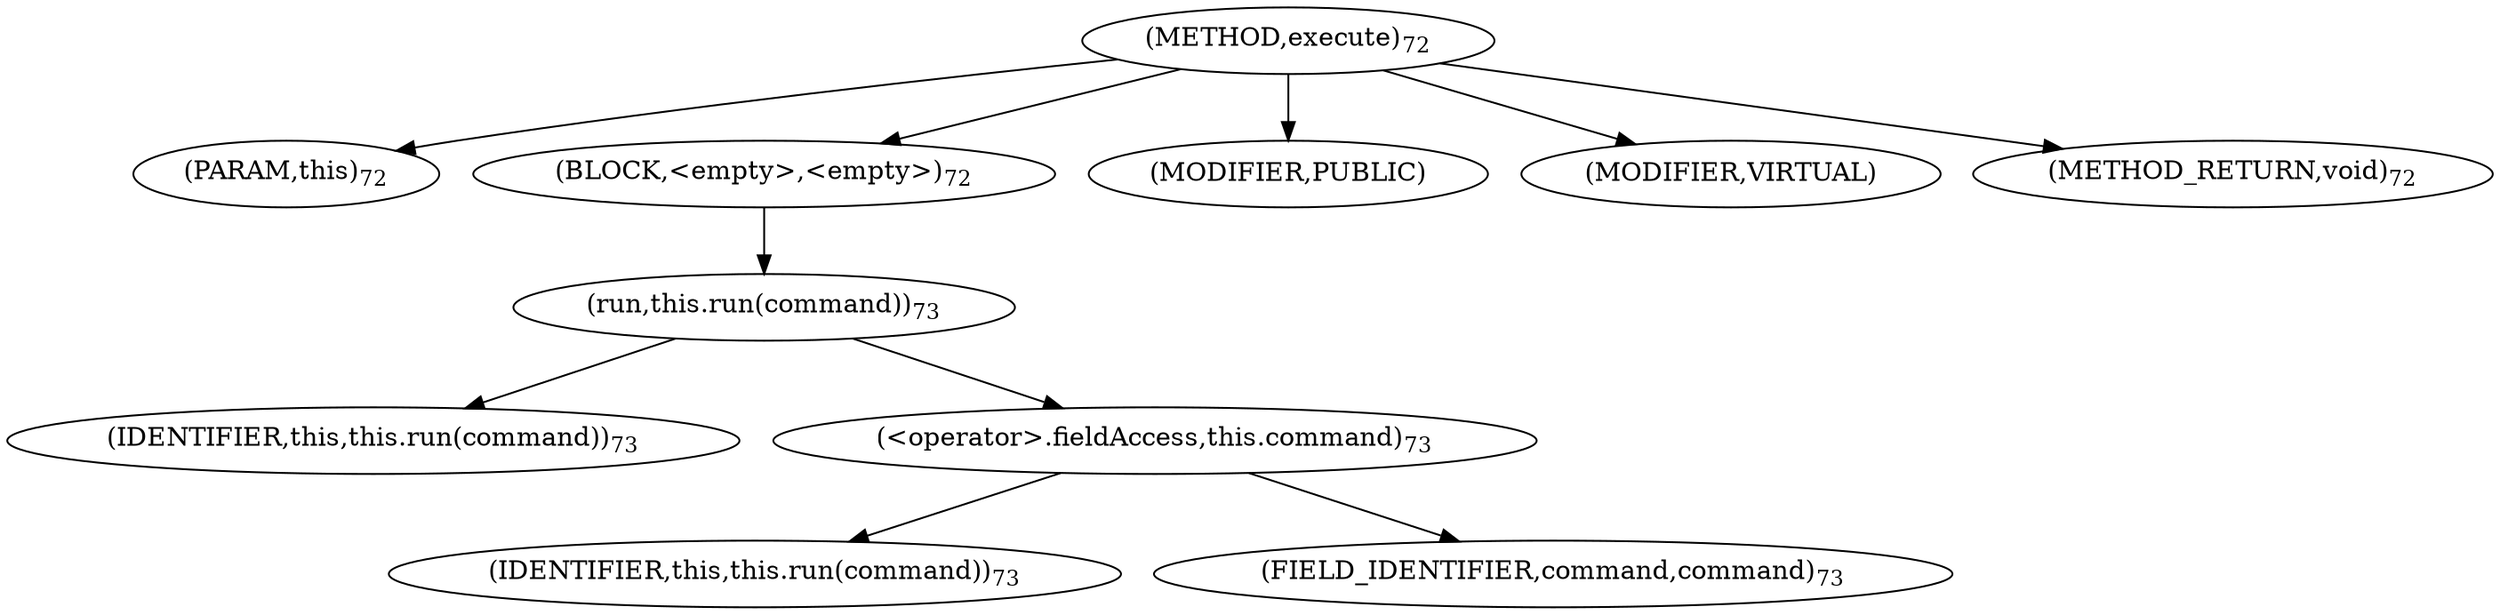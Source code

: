 digraph "execute" {  
"164" [label = <(METHOD,execute)<SUB>72</SUB>> ]
"4" [label = <(PARAM,this)<SUB>72</SUB>> ]
"165" [label = <(BLOCK,&lt;empty&gt;,&lt;empty&gt;)<SUB>72</SUB>> ]
"166" [label = <(run,this.run(command))<SUB>73</SUB>> ]
"3" [label = <(IDENTIFIER,this,this.run(command))<SUB>73</SUB>> ]
"167" [label = <(&lt;operator&gt;.fieldAccess,this.command)<SUB>73</SUB>> ]
"168" [label = <(IDENTIFIER,this,this.run(command))<SUB>73</SUB>> ]
"169" [label = <(FIELD_IDENTIFIER,command,command)<SUB>73</SUB>> ]
"170" [label = <(MODIFIER,PUBLIC)> ]
"171" [label = <(MODIFIER,VIRTUAL)> ]
"172" [label = <(METHOD_RETURN,void)<SUB>72</SUB>> ]
  "164" -> "4" 
  "164" -> "165" 
  "164" -> "170" 
  "164" -> "171" 
  "164" -> "172" 
  "165" -> "166" 
  "166" -> "3" 
  "166" -> "167" 
  "167" -> "168" 
  "167" -> "169" 
}
